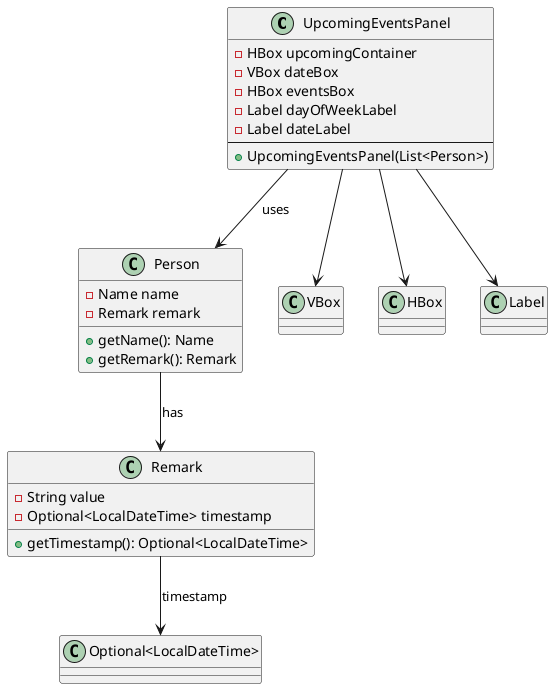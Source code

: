 @startuml

' UI Component
class UpcomingEventsPanel {
    - HBox upcomingContainer
    - VBox dateBox
    - HBox eventsBox
    - Label dayOfWeekLabel
    - Label dateLabel
    --
    + UpcomingEventsPanel(List<Person>)
}

' Domain Model
class Person {
    - Name name
    - Remark remark
    + getName(): Name
    + getRemark(): Remark
}

class Remark {
    - String value
    - Optional<LocalDateTime> timestamp
    + getTimestamp(): Optional<LocalDateTime>
}

' JavaFX components
class VBox
class HBox
class Label

' Relationships
UpcomingEventsPanel --> Person : uses
Person --> Remark : has
UpcomingEventsPanel --> VBox
UpcomingEventsPanel --> HBox
UpcomingEventsPanel --> Label
Remark --> "Optional<LocalDateTime>" : timestamp

@enduml
